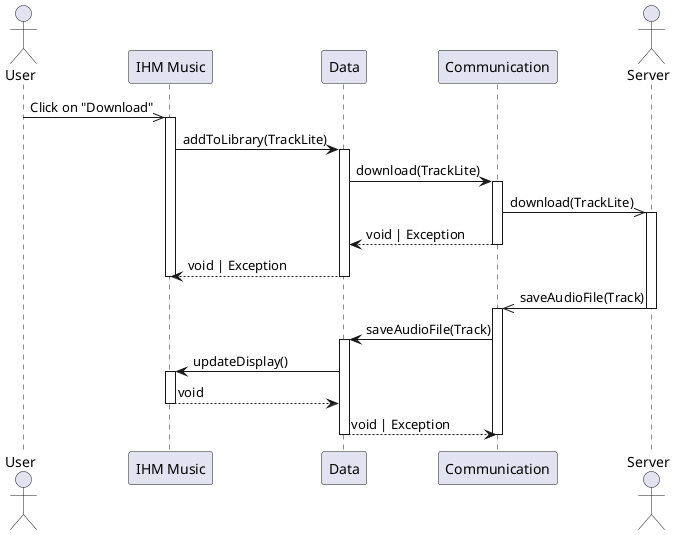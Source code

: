 @startuml Download Music (client side)
actor User
participant "IHM Music" as IHM
participant Data
participant Communication
actor Server

User ->> IHM : Click on "Download"
activate IHM

IHM -> Data : addToLibrary(TrackLite)
activate Data

Data -> Communication : download(TrackLite)
activate Communication
Communication ->> Server : download(TrackLite)
activate Server
Communication --> Data : void | Exception
deactivate Communication

Data --> IHM : void | Exception
deactivate Data
deactivate IHM

Server ->> Communication : saveAudioFile(Track)
deactivate Server
activate Communication
Communication -> Data : saveAudioFile(Track)
activate Data

Data -> IHM : updateDisplay()
activate IHM
IHM --> Data : void
deactivate IHM

Data --> Communication : void | Exception
deactivate Data
deactivate Communication

@enduml